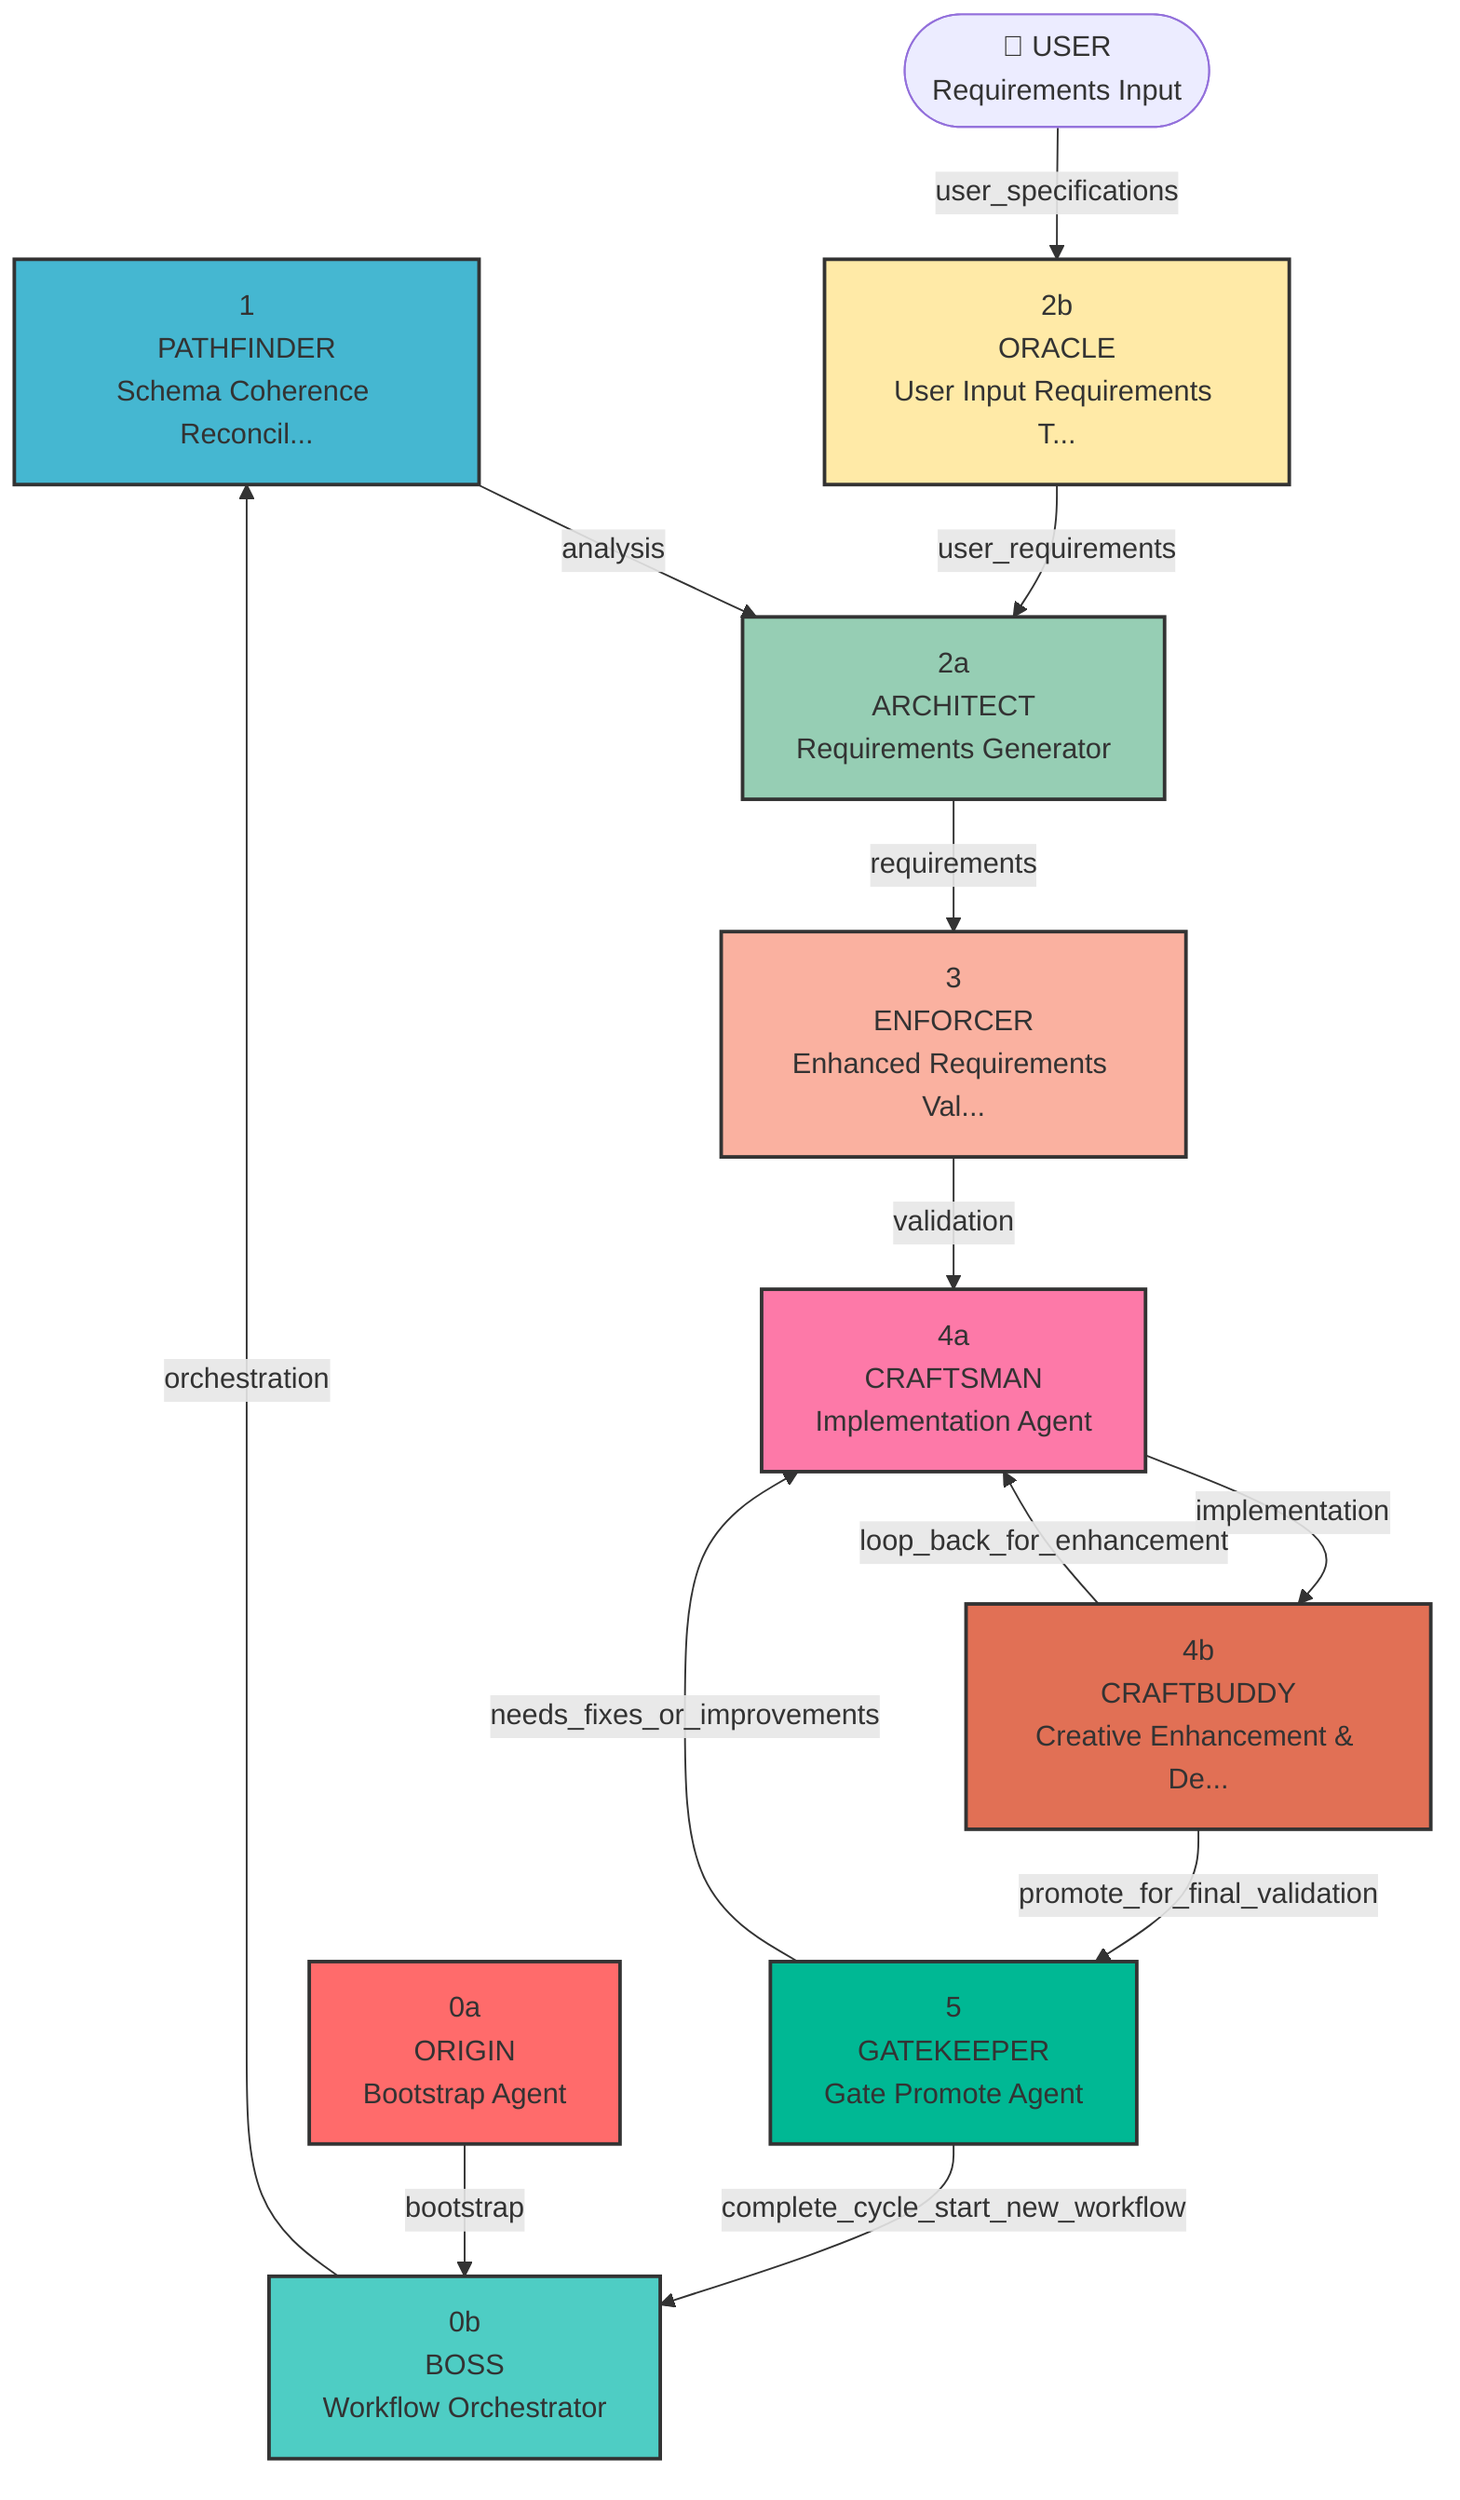 flowchart TD
    0a["0a<br/>ORIGIN<br/>Bootstrap Agent"]
    0b["0b<br/>BOSS<br/>Workflow Orchestrator"]
    1["1<br/>PATHFINDER<br/>Schema Coherence Reconcil..."]
    2b["2b<br/>ORACLE<br/>User Input Requirements T..."]
    2a["2a<br/>ARCHITECT<br/>Requirements Generator"]
    3["3<br/>ENFORCER<br/>Enhanced Requirements Val..."]
    4a["4a<br/>CRAFTSMAN<br/>Implementation Agent"]
    4b["4b<br/>CRAFTBUDDY<br/>Creative Enhancement & De..."]
    5["5<br/>GATEKEEPER<br/>Gate Promote Agent"]
    USER(["👤 USER<br/>Requirements Input"])
    0a -->|"bootstrap"| 0b
    0b -->|"orchestration"| 1
    1 -->|"analysis"| 2a
    2b -->|"user_requirements"| 2a
    2a -->|"requirements"| 3
    3 -->|"validation"| 4a
    4a -->|"implementation"| 4b
    4b -->|"loop_back_for_enhancement"| 4a
    4b -->|"promote_for_final_validation"| 5
    5 -->|"needs_fixes_or_improvements"| 4a
    5 -->|"complete_cycle_start_new_workflow"| 0b
    USER -->|"user_specifications"| 2b

    
    %% Styling
    classDef origin fill:#ff6b6b,stroke:#333,stroke-width:2px
    classDef boss fill:#4ecdc4,stroke:#333,stroke-width:2px
    classDef pathfinder fill:#45b7d1,stroke:#333,stroke-width:2px
    classDef oracle fill:#ffeaa7,stroke:#333,stroke-width:2px
    classDef architect fill:#96ceb4,stroke:#333,stroke-width:2px
    classDef enforcer fill:#fab1a0,stroke:#333,stroke-width:2px
    classDef craftsman fill:#fd79a8,stroke:#333,stroke-width:2px
    classDef craftbuddy fill:#e17055,stroke:#333,stroke-width:2px
    classDef gatekeeper fill:#00b894,stroke:#333,stroke-width:2px
    classDef complete fill:#a8e6cf,stroke:#333,stroke-width:2px
    class 0a origin
    class 0b boss
    class 1 pathfinder
    class 2b oracle
    class 2a architect
    class 3 enforcer
    class 4a craftsman
    class 4b craftbuddy
    class 5 gatekeeper